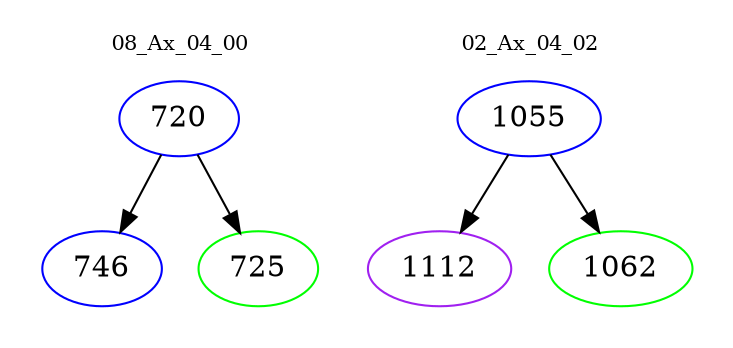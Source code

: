 digraph{
subgraph cluster_0 {
color = white
label = "08_Ax_04_00";
fontsize=10;
T0_720 [label="720", color="blue"]
T0_720 -> T0_746 [color="black"]
T0_746 [label="746", color="blue"]
T0_720 -> T0_725 [color="black"]
T0_725 [label="725", color="green"]
}
subgraph cluster_1 {
color = white
label = "02_Ax_04_02";
fontsize=10;
T1_1055 [label="1055", color="blue"]
T1_1055 -> T1_1112 [color="black"]
T1_1112 [label="1112", color="purple"]
T1_1055 -> T1_1062 [color="black"]
T1_1062 [label="1062", color="green"]
}
}
